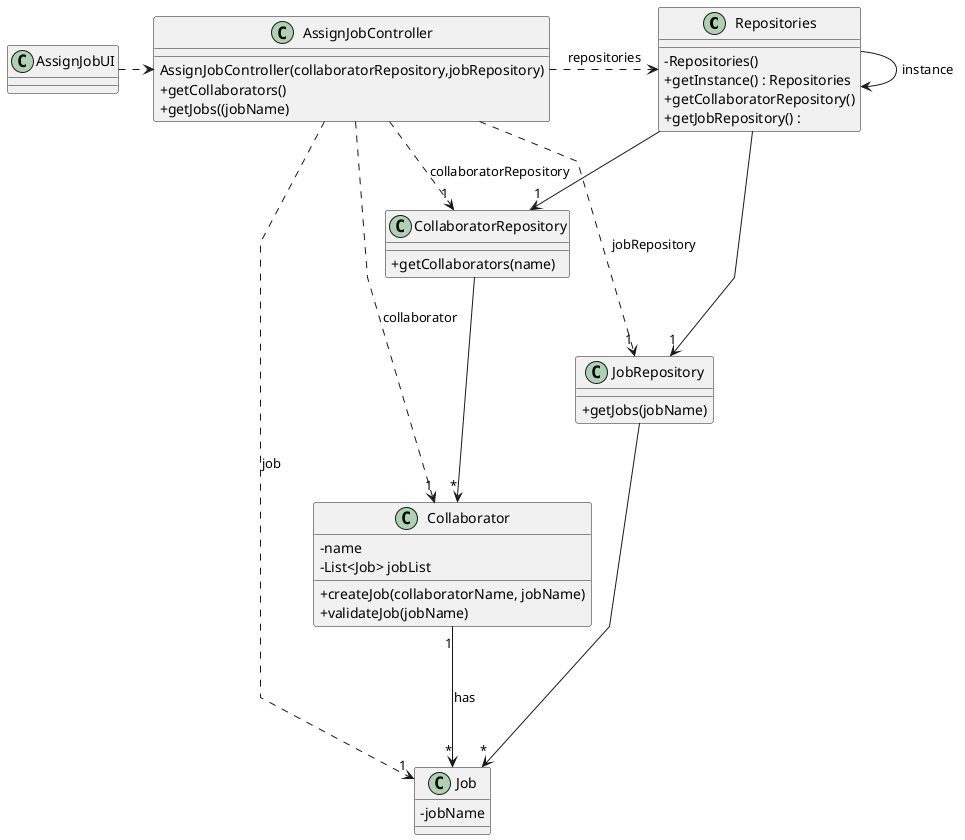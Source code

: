 @startuml
'skinparam monochrome true
skinparam packageStyle rectangle
skinparam shadowing false
skinparam linetype polyline
'skinparam linetype orto

skinparam classAttributeIconSize 0

'left to right direction





class Repositories {
    - Repositories()
    + getInstance() : Repositories
    + getCollaboratorRepository()
    + getJobRepository() :
}

class CollaboratorRepository {
    + getCollaborators(name)
}

class JobRepository {
    + getJobs(jobName)
}

class Job{
    -jobName
}
class AssignJobController{
AssignJobController(collaboratorRepository,jobRepository)
+getCollaborators()
+getJobs((jobName)
}

class Collaborator{
    - name
    - List<Job> jobList
    + createJob(collaboratorName, jobName)
    + validateJob(jobName)
}



AssignJobUI .> AssignJobController
AssignJobController .> Repositories : repositories
Repositories --> "1" JobRepository
Repositories --> "1" CollaboratorRepository
Repositories -> Repositories : instance

JobRepository --> "*" Job
CollaboratorRepository --> "*" Collaborator

AssignJobController ....> "1" Collaborator : collaborator
AssignJobController ......> "1" Job : job
Collaborator "1" --> "*" Job : has
AssignJobController ..> "1" CollaboratorRepository : collaboratorRepository
AssignJobController ...> "1" JobRepository : jobRepository

@enduml